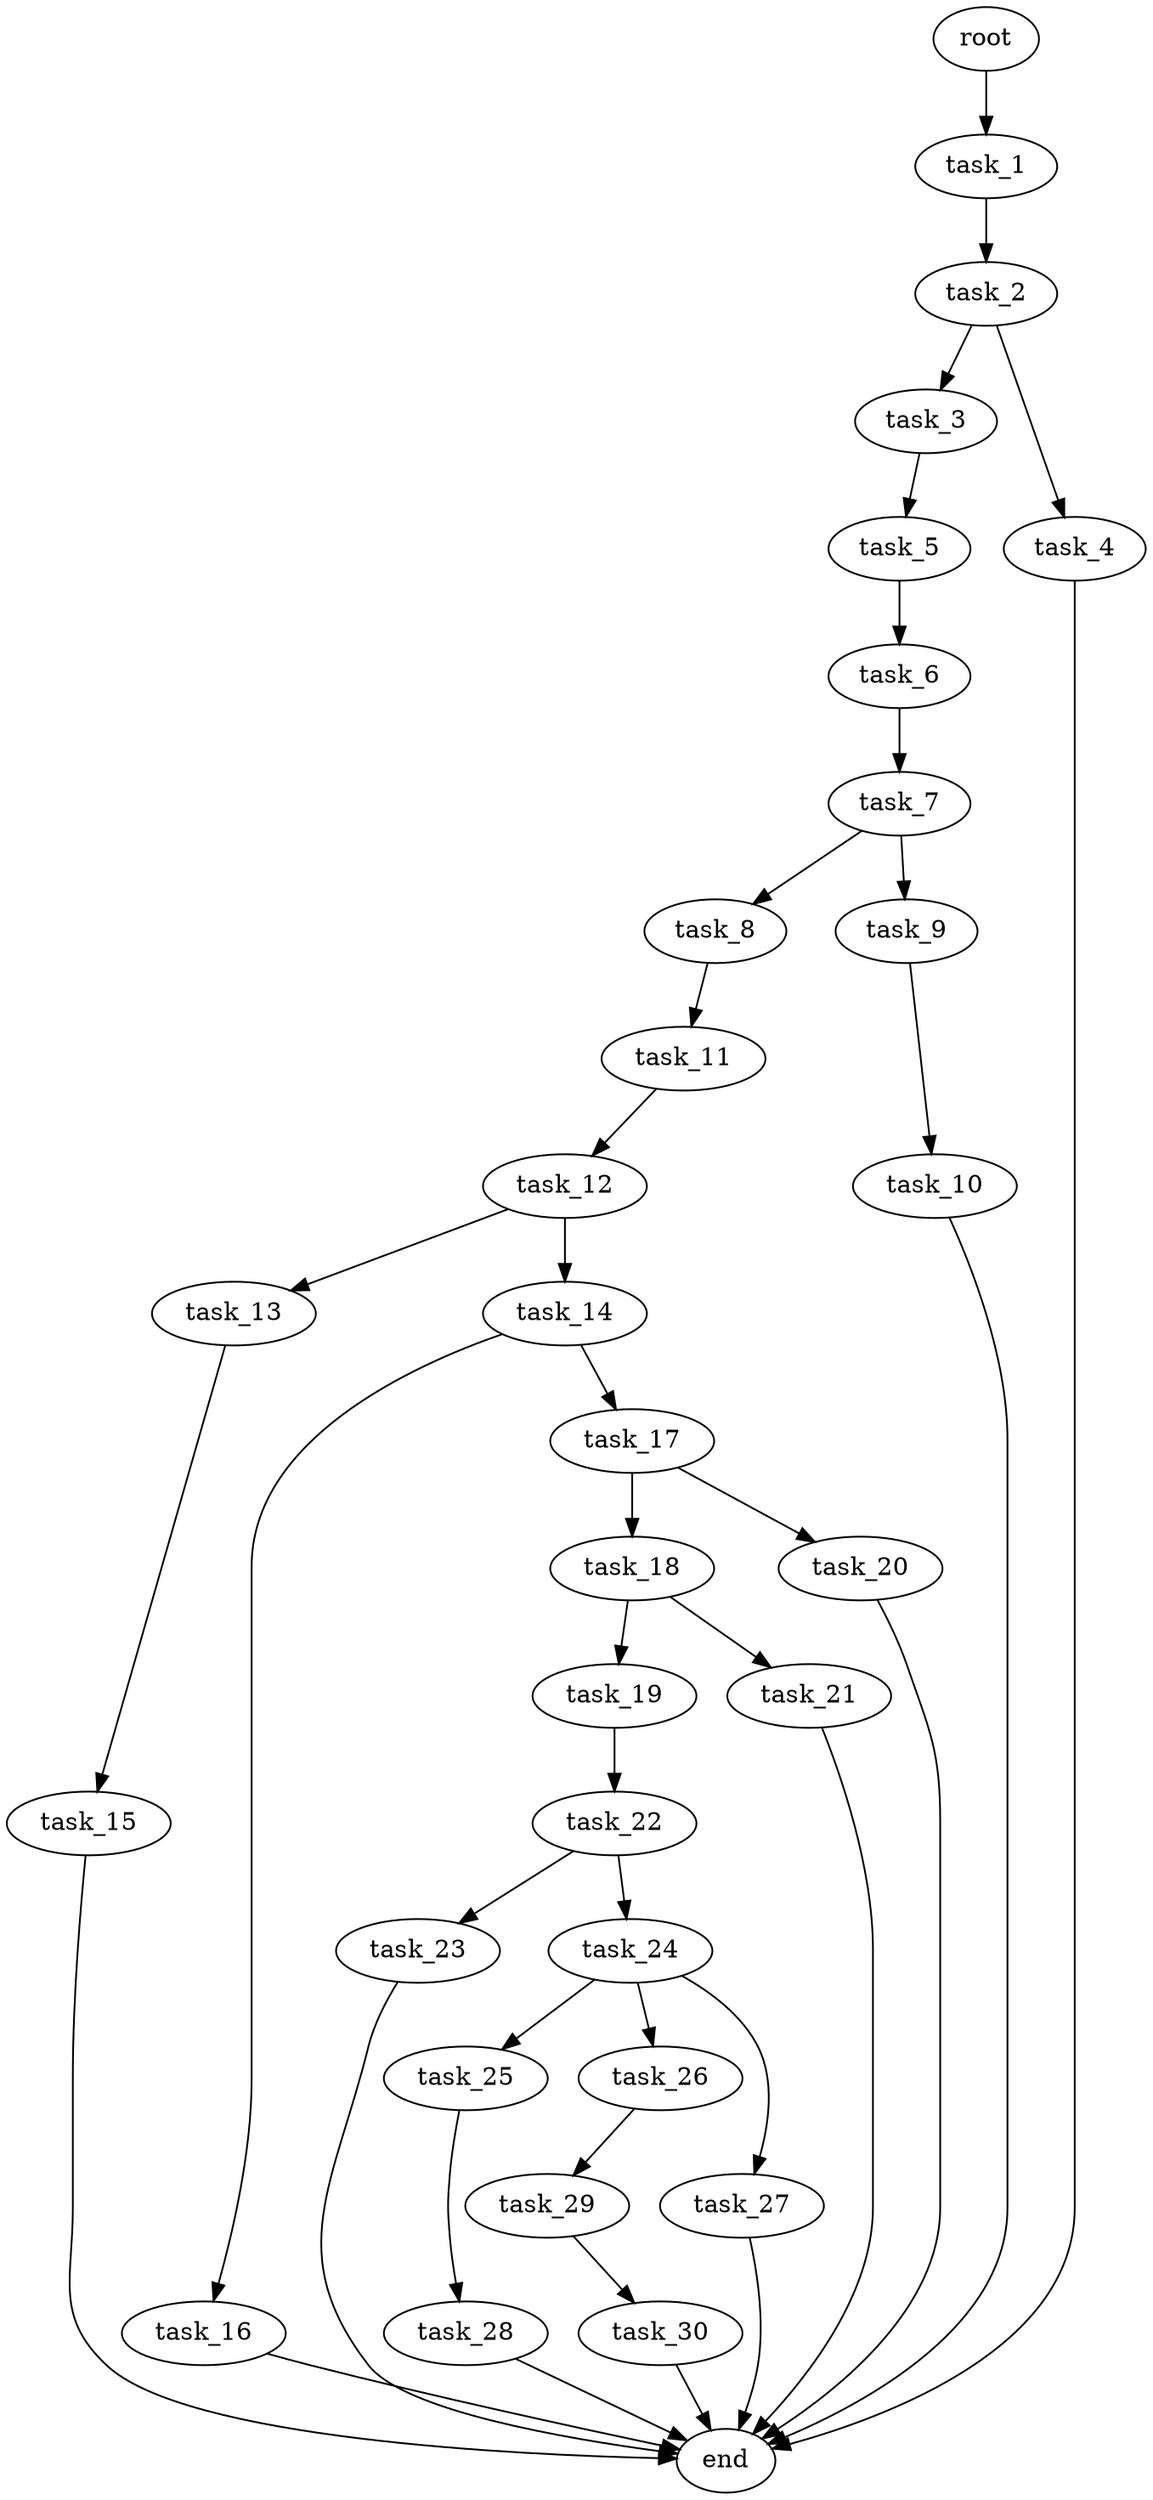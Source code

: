 digraph G {
  root [size="0.000000e+00"];
  task_1 [size="6.029618e+09"];
  task_2 [size="8.736331e+09"];
  task_3 [size="1.882445e+09"];
  task_4 [size="7.617202e+09"];
  task_5 [size="7.243328e+09"];
  task_6 [size="5.588946e+09"];
  task_7 [size="4.794463e+09"];
  task_8 [size="8.694869e+09"];
  task_9 [size="3.330310e+09"];
  task_10 [size="9.570241e+09"];
  task_11 [size="1.543217e+08"];
  task_12 [size="9.371660e+09"];
  task_13 [size="9.620813e+09"];
  task_14 [size="1.174045e+09"];
  task_15 [size="9.995720e+09"];
  task_16 [size="4.789730e+09"];
  task_17 [size="2.426689e+09"];
  task_18 [size="6.044411e+09"];
  task_19 [size="2.045927e+09"];
  task_20 [size="9.151349e+09"];
  task_21 [size="5.521241e+09"];
  task_22 [size="7.755363e+09"];
  task_23 [size="3.807237e+09"];
  task_24 [size="5.336968e+09"];
  task_25 [size="3.593236e+09"];
  task_26 [size="2.616355e+09"];
  task_27 [size="5.128653e+09"];
  task_28 [size="4.973276e+09"];
  task_29 [size="9.869837e+08"];
  task_30 [size="9.813203e+09"];
  end [size="0.000000e+00"];

  root -> task_1 [size="1.000000e-12"];
  task_1 -> task_2 [size="8.736331e+08"];
  task_2 -> task_3 [size="1.882445e+08"];
  task_2 -> task_4 [size="7.617202e+08"];
  task_3 -> task_5 [size="7.243328e+08"];
  task_4 -> end [size="1.000000e-12"];
  task_5 -> task_6 [size="5.588946e+08"];
  task_6 -> task_7 [size="4.794463e+08"];
  task_7 -> task_8 [size="8.694869e+08"];
  task_7 -> task_9 [size="3.330310e+08"];
  task_8 -> task_11 [size="1.543217e+07"];
  task_9 -> task_10 [size="9.570241e+08"];
  task_10 -> end [size="1.000000e-12"];
  task_11 -> task_12 [size="9.371660e+08"];
  task_12 -> task_13 [size="9.620813e+08"];
  task_12 -> task_14 [size="1.174045e+08"];
  task_13 -> task_15 [size="9.995720e+08"];
  task_14 -> task_16 [size="4.789730e+08"];
  task_14 -> task_17 [size="2.426689e+08"];
  task_15 -> end [size="1.000000e-12"];
  task_16 -> end [size="1.000000e-12"];
  task_17 -> task_18 [size="6.044411e+08"];
  task_17 -> task_20 [size="9.151349e+08"];
  task_18 -> task_19 [size="2.045927e+08"];
  task_18 -> task_21 [size="5.521241e+08"];
  task_19 -> task_22 [size="7.755363e+08"];
  task_20 -> end [size="1.000000e-12"];
  task_21 -> end [size="1.000000e-12"];
  task_22 -> task_23 [size="3.807237e+08"];
  task_22 -> task_24 [size="5.336968e+08"];
  task_23 -> end [size="1.000000e-12"];
  task_24 -> task_25 [size="3.593236e+08"];
  task_24 -> task_26 [size="2.616355e+08"];
  task_24 -> task_27 [size="5.128653e+08"];
  task_25 -> task_28 [size="4.973276e+08"];
  task_26 -> task_29 [size="9.869837e+07"];
  task_27 -> end [size="1.000000e-12"];
  task_28 -> end [size="1.000000e-12"];
  task_29 -> task_30 [size="9.813203e+08"];
  task_30 -> end [size="1.000000e-12"];
}
